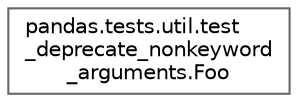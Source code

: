 digraph "Graphical Class Hierarchy"
{
 // LATEX_PDF_SIZE
  bgcolor="transparent";
  edge [fontname=Helvetica,fontsize=10,labelfontname=Helvetica,labelfontsize=10];
  node [fontname=Helvetica,fontsize=10,shape=box,height=0.2,width=0.4];
  rankdir="LR";
  Node0 [id="Node000000",label="pandas.tests.util.test\l_deprecate_nonkeyword\l_arguments.Foo",height=0.2,width=0.4,color="grey40", fillcolor="white", style="filled",URL="$dd/ded/classpandas_1_1tests_1_1util_1_1test__deprecate__nonkeyword__arguments_1_1Foo.html",tooltip=" "];
}
